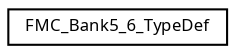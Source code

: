 digraph "Graphical Class Hierarchy"
{
  edge [fontname="Sans",fontsize="8",labelfontname="Sans",labelfontsize="8"];
  node [fontname="Sans",fontsize="8",shape=record];
  rankdir="LR";
  Node1 [label="FMC_Bank5_6_TypeDef",height=0.2,width=0.4,color="black", fillcolor="white", style="filled",URL="$struct_f_m_c___bank5__6___type_def.html",tooltip="Flexible Memory Controller Bank5_6. "];
}
